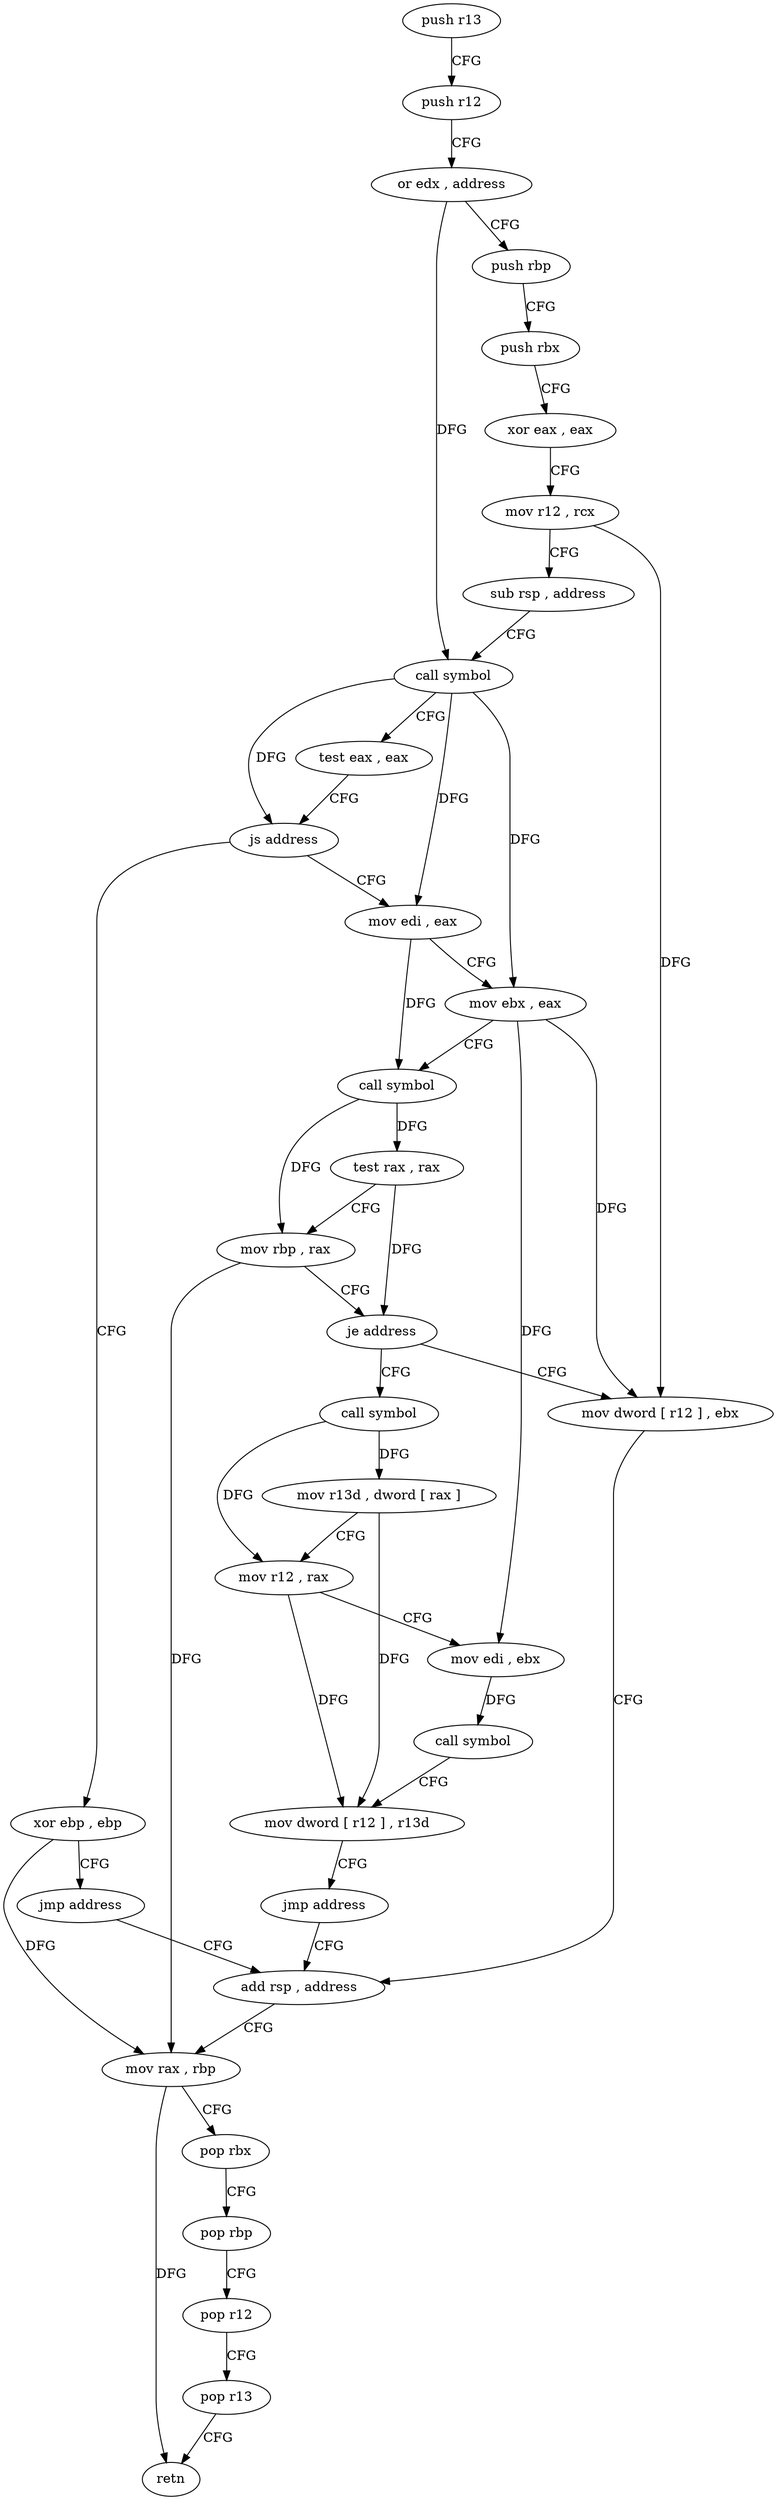 digraph "func" {
"4299808" [label = "push r13" ]
"4299810" [label = "push r12" ]
"4299812" [label = "or edx , address" ]
"4299818" [label = "push rbp" ]
"4299819" [label = "push rbx" ]
"4299820" [label = "xor eax , eax" ]
"4299822" [label = "mov r12 , rcx" ]
"4299825" [label = "sub rsp , address" ]
"4299829" [label = "call symbol" ]
"4299834" [label = "test eax , eax" ]
"4299836" [label = "js address" ]
"4299904" [label = "xor ebp , ebp" ]
"4299838" [label = "mov edi , eax" ]
"4299906" [label = "jmp address" ]
"4299859" [label = "add rsp , address" ]
"4299840" [label = "mov ebx , eax" ]
"4299842" [label = "call symbol" ]
"4299847" [label = "test rax , rax" ]
"4299850" [label = "mov rbp , rax" ]
"4299853" [label = "je address" ]
"4299880" [label = "call symbol" ]
"4299855" [label = "mov dword [ r12 ] , ebx" ]
"4299863" [label = "mov rax , rbp" ]
"4299866" [label = "pop rbx" ]
"4299867" [label = "pop rbp" ]
"4299868" [label = "pop r12" ]
"4299870" [label = "pop r13" ]
"4299872" [label = "retn" ]
"4299885" [label = "mov r13d , dword [ rax ]" ]
"4299888" [label = "mov r12 , rax" ]
"4299891" [label = "mov edi , ebx" ]
"4299893" [label = "call symbol" ]
"4299898" [label = "mov dword [ r12 ] , r13d" ]
"4299902" [label = "jmp address" ]
"4299808" -> "4299810" [ label = "CFG" ]
"4299810" -> "4299812" [ label = "CFG" ]
"4299812" -> "4299818" [ label = "CFG" ]
"4299812" -> "4299829" [ label = "DFG" ]
"4299818" -> "4299819" [ label = "CFG" ]
"4299819" -> "4299820" [ label = "CFG" ]
"4299820" -> "4299822" [ label = "CFG" ]
"4299822" -> "4299825" [ label = "CFG" ]
"4299822" -> "4299855" [ label = "DFG" ]
"4299825" -> "4299829" [ label = "CFG" ]
"4299829" -> "4299834" [ label = "CFG" ]
"4299829" -> "4299836" [ label = "DFG" ]
"4299829" -> "4299838" [ label = "DFG" ]
"4299829" -> "4299840" [ label = "DFG" ]
"4299834" -> "4299836" [ label = "CFG" ]
"4299836" -> "4299904" [ label = "CFG" ]
"4299836" -> "4299838" [ label = "CFG" ]
"4299904" -> "4299906" [ label = "CFG" ]
"4299904" -> "4299863" [ label = "DFG" ]
"4299838" -> "4299840" [ label = "CFG" ]
"4299838" -> "4299842" [ label = "DFG" ]
"4299906" -> "4299859" [ label = "CFG" ]
"4299859" -> "4299863" [ label = "CFG" ]
"4299840" -> "4299842" [ label = "CFG" ]
"4299840" -> "4299891" [ label = "DFG" ]
"4299840" -> "4299855" [ label = "DFG" ]
"4299842" -> "4299847" [ label = "DFG" ]
"4299842" -> "4299850" [ label = "DFG" ]
"4299847" -> "4299850" [ label = "CFG" ]
"4299847" -> "4299853" [ label = "DFG" ]
"4299850" -> "4299853" [ label = "CFG" ]
"4299850" -> "4299863" [ label = "DFG" ]
"4299853" -> "4299880" [ label = "CFG" ]
"4299853" -> "4299855" [ label = "CFG" ]
"4299880" -> "4299885" [ label = "DFG" ]
"4299880" -> "4299888" [ label = "DFG" ]
"4299855" -> "4299859" [ label = "CFG" ]
"4299863" -> "4299866" [ label = "CFG" ]
"4299863" -> "4299872" [ label = "DFG" ]
"4299866" -> "4299867" [ label = "CFG" ]
"4299867" -> "4299868" [ label = "CFG" ]
"4299868" -> "4299870" [ label = "CFG" ]
"4299870" -> "4299872" [ label = "CFG" ]
"4299885" -> "4299888" [ label = "CFG" ]
"4299885" -> "4299898" [ label = "DFG" ]
"4299888" -> "4299891" [ label = "CFG" ]
"4299888" -> "4299898" [ label = "DFG" ]
"4299891" -> "4299893" [ label = "DFG" ]
"4299893" -> "4299898" [ label = "CFG" ]
"4299898" -> "4299902" [ label = "CFG" ]
"4299902" -> "4299859" [ label = "CFG" ]
}
